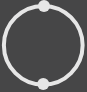 <mxfile version="28.2.7">
  <diagram name="第 1 页" id="VX8x2q7U5yT6BQhmhuAg">
    <mxGraphModel dx="86" dy="65" grid="1" gridSize="1" guides="1" tooltips="1" connect="1" arrows="1" fold="1" page="1" pageScale="1" pageWidth="48" pageHeight="48" background="#464647" math="0" shadow="0">
      <root>
        <mxCell id="0" />
        <mxCell id="1" parent="0" />
        <mxCell id="lyHdZdXMzcT8fDuYrFmd-1" value="" style="ellipse;whiteSpace=wrap;html=1;aspect=fixed;fillColor=none;strokeColor=#E6E6E6;strokeWidth=2;" parent="1" vertex="1">
          <mxGeometry x="3.94" y="3.94" width="39.37" height="39.37" as="geometry" />
        </mxCell>
        <mxCell id="finbWoGEWSN0HgJOC9UW-1" value="" style="ellipse;whiteSpace=wrap;html=1;aspect=fixed;strokeColor=none;fillColor=#E6E6E6;" vertex="1" parent="1">
          <mxGeometry x="21" y="1" width="6" height="6" as="geometry" />
        </mxCell>
        <mxCell id="finbWoGEWSN0HgJOC9UW-2" value="" style="ellipse;whiteSpace=wrap;html=1;aspect=fixed;strokeColor=none;fillColor=#E6E6E6;" vertex="1" parent="1">
          <mxGeometry x="20.62" y="40" width="6" height="6" as="geometry" />
        </mxCell>
      </root>
    </mxGraphModel>
  </diagram>
</mxfile>
